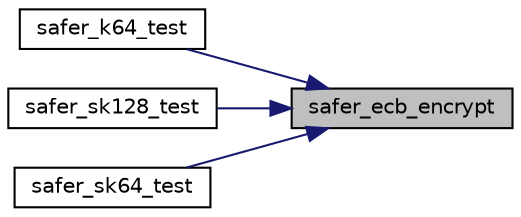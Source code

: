 digraph "safer_ecb_encrypt"
{
 // LATEX_PDF_SIZE
  edge [fontname="Helvetica",fontsize="10",labelfontname="Helvetica",labelfontsize="10"];
  node [fontname="Helvetica",fontsize="10",shape=record];
  rankdir="RL";
  Node12 [label="safer_ecb_encrypt",height=0.2,width=0.4,color="black", fillcolor="grey75", style="filled", fontcolor="black",tooltip=" "];
  Node12 -> Node13 [dir="back",color="midnightblue",fontsize="10",style="solid",fontname="Helvetica"];
  Node13 [label="safer_k64_test",height=0.2,width=0.4,color="black", fillcolor="white", style="filled",URL="$safer_8c.html#a10abcebaccdee9d23379b01fbd4f1bce",tooltip=" "];
  Node12 -> Node14 [dir="back",color="midnightblue",fontsize="10",style="solid",fontname="Helvetica"];
  Node14 [label="safer_sk128_test",height=0.2,width=0.4,color="black", fillcolor="white", style="filled",URL="$safer_8c.html#a75642318b67f93148bdc8d1766626da2",tooltip=" "];
  Node12 -> Node15 [dir="back",color="midnightblue",fontsize="10",style="solid",fontname="Helvetica"];
  Node15 [label="safer_sk64_test",height=0.2,width=0.4,color="black", fillcolor="white", style="filled",URL="$safer_8c.html#a3819b57b564e07b5ade18ec49464b40a",tooltip=" "];
}
